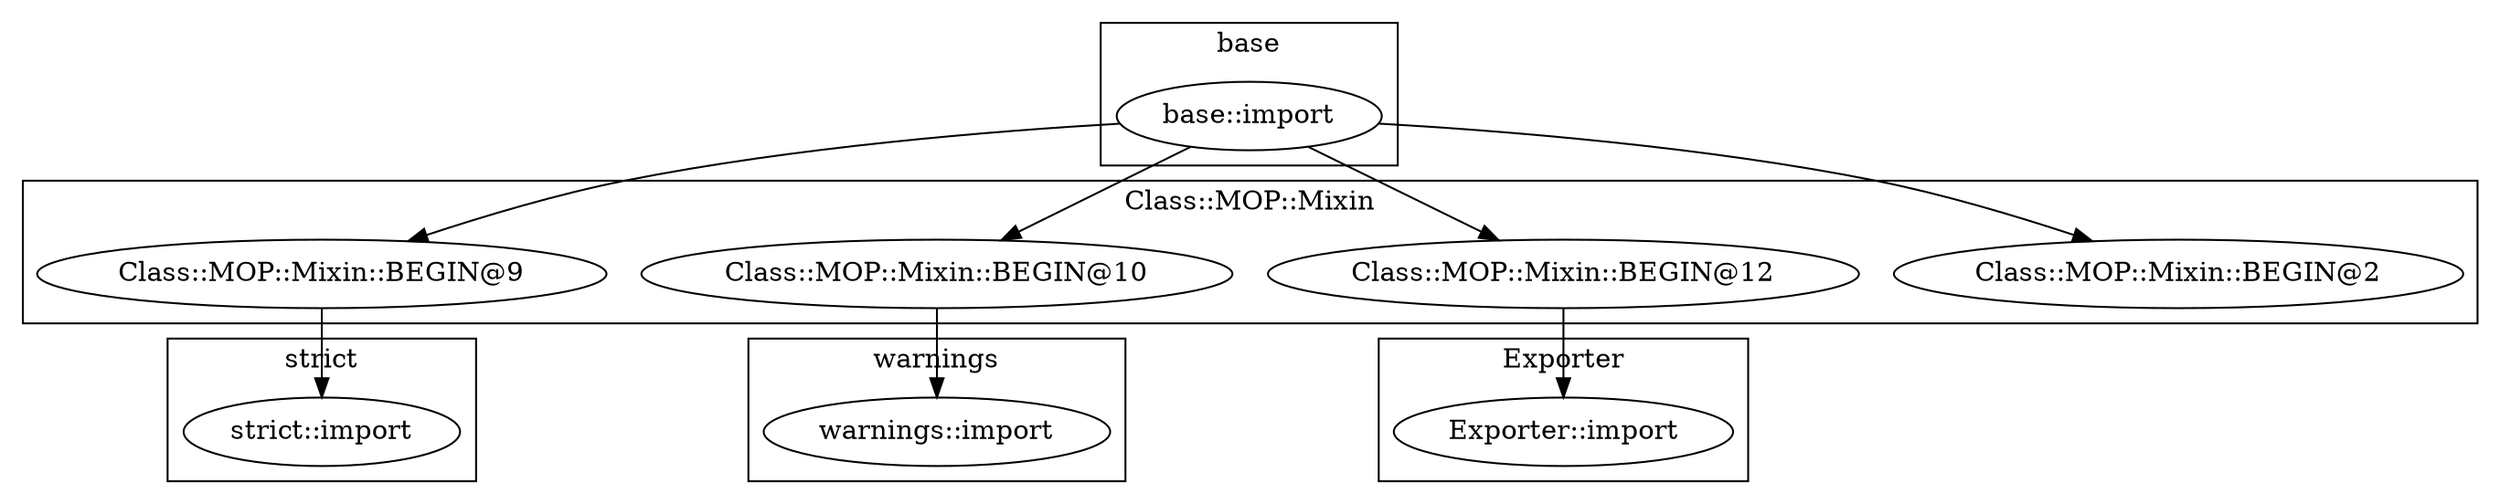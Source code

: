 digraph {
graph [overlap=false]
subgraph cluster_base {
	label="base";
	"base::import";
}
subgraph cluster_Exporter {
	label="Exporter";
	"Exporter::import";
}
subgraph cluster_warnings {
	label="warnings";
	"warnings::import";
}
subgraph cluster_Class_MOP_Mixin {
	label="Class::MOP::Mixin";
	"Class::MOP::Mixin::BEGIN@2";
	"Class::MOP::Mixin::BEGIN@9";
	"Class::MOP::Mixin::BEGIN@10";
	"Class::MOP::Mixin::BEGIN@12";
}
subgraph cluster_strict {
	label="strict";
	"strict::import";
}
"base::import" -> "Class::MOP::Mixin::BEGIN@10";
"Class::MOP::Mixin::BEGIN@12" -> "Exporter::import";
"base::import" -> "Class::MOP::Mixin::BEGIN@9";
"Class::MOP::Mixin::BEGIN@10" -> "warnings::import";
"base::import" -> "Class::MOP::Mixin::BEGIN@2";
"Class::MOP::Mixin::BEGIN@9" -> "strict::import";
"base::import" -> "Class::MOP::Mixin::BEGIN@12";
}
